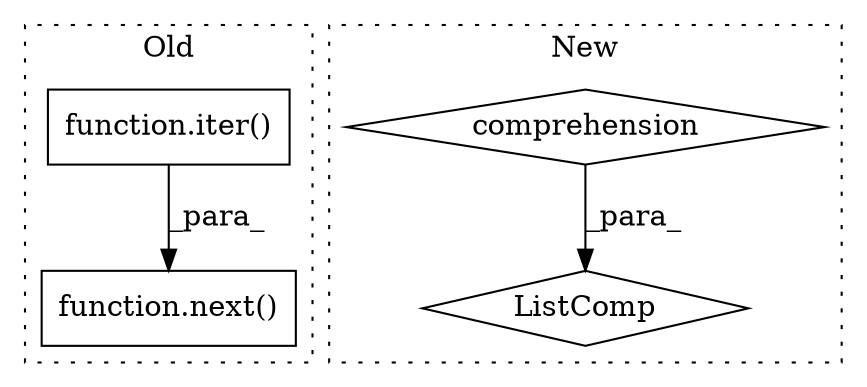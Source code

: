 digraph G {
subgraph cluster0 {
1 [label="function.next()" a="75" s="1087,1120" l="5,1" shape="box"];
3 [label="function.iter()" a="75" s="1092,1119" l="5,1" shape="box"];
label = "Old";
style="dotted";
}
subgraph cluster1 {
2 [label="ListComp" a="106" s="1285" l="30" shape="diamond"];
4 [label="comprehension" a="45" s="1297" l="3" shape="diamond"];
label = "New";
style="dotted";
}
3 -> 1 [label="_para_"];
4 -> 2 [label="_para_"];
}